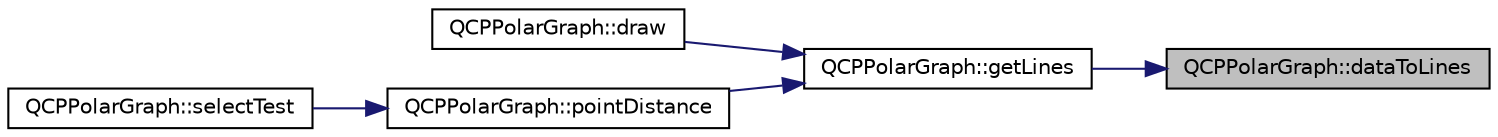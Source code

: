 digraph "QCPPolarGraph::dataToLines"
{
 // LATEX_PDF_SIZE
  edge [fontname="Helvetica",fontsize="10",labelfontname="Helvetica",labelfontsize="10"];
  node [fontname="Helvetica",fontsize="10",shape=record];
  rankdir="RL";
  Node1 [label="QCPPolarGraph::dataToLines",height=0.2,width=0.4,color="black", fillcolor="grey75", style="filled", fontcolor="black",tooltip=" "];
  Node1 -> Node2 [dir="back",color="midnightblue",fontsize="10",style="solid",fontname="Helvetica"];
  Node2 [label="QCPPolarGraph::getLines",height=0.2,width=0.4,color="black", fillcolor="white", style="filled",URL="$classQCPPolarGraph.html#ae3ef86f65cf446fc46a012d3821fc7f7",tooltip=" "];
  Node2 -> Node3 [dir="back",color="midnightblue",fontsize="10",style="solid",fontname="Helvetica"];
  Node3 [label="QCPPolarGraph::draw",height=0.2,width=0.4,color="black", fillcolor="white", style="filled",URL="$classQCPPolarGraph.html#a2a053fc53b7945cd2e3b93cef9cade9a",tooltip=" "];
  Node2 -> Node4 [dir="back",color="midnightblue",fontsize="10",style="solid",fontname="Helvetica"];
  Node4 [label="QCPPolarGraph::pointDistance",height=0.2,width=0.4,color="black", fillcolor="white", style="filled",URL="$classQCPPolarGraph.html#a0b917f9396ede27e5b4f41a974b129d3",tooltip=" "];
  Node4 -> Node5 [dir="back",color="midnightblue",fontsize="10",style="solid",fontname="Helvetica"];
  Node5 [label="QCPPolarGraph::selectTest",height=0.2,width=0.4,color="black", fillcolor="white", style="filled",URL="$classQCPPolarGraph.html#a4033ca80db907352e4188162f861d69a",tooltip=" "];
}

